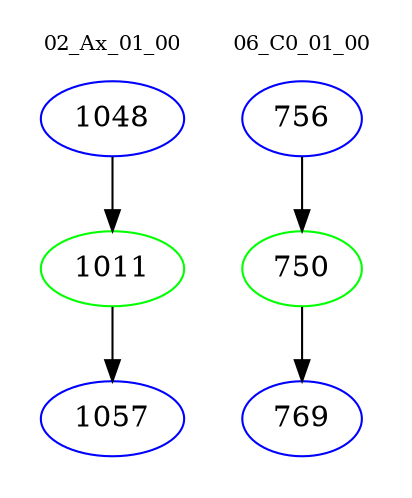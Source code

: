 digraph{
subgraph cluster_0 {
color = white
label = "02_Ax_01_00";
fontsize=10;
T0_1048 [label="1048", color="blue"]
T0_1048 -> T0_1011 [color="black"]
T0_1011 [label="1011", color="green"]
T0_1011 -> T0_1057 [color="black"]
T0_1057 [label="1057", color="blue"]
}
subgraph cluster_1 {
color = white
label = "06_C0_01_00";
fontsize=10;
T1_756 [label="756", color="blue"]
T1_756 -> T1_750 [color="black"]
T1_750 [label="750", color="green"]
T1_750 -> T1_769 [color="black"]
T1_769 [label="769", color="blue"]
}
}
